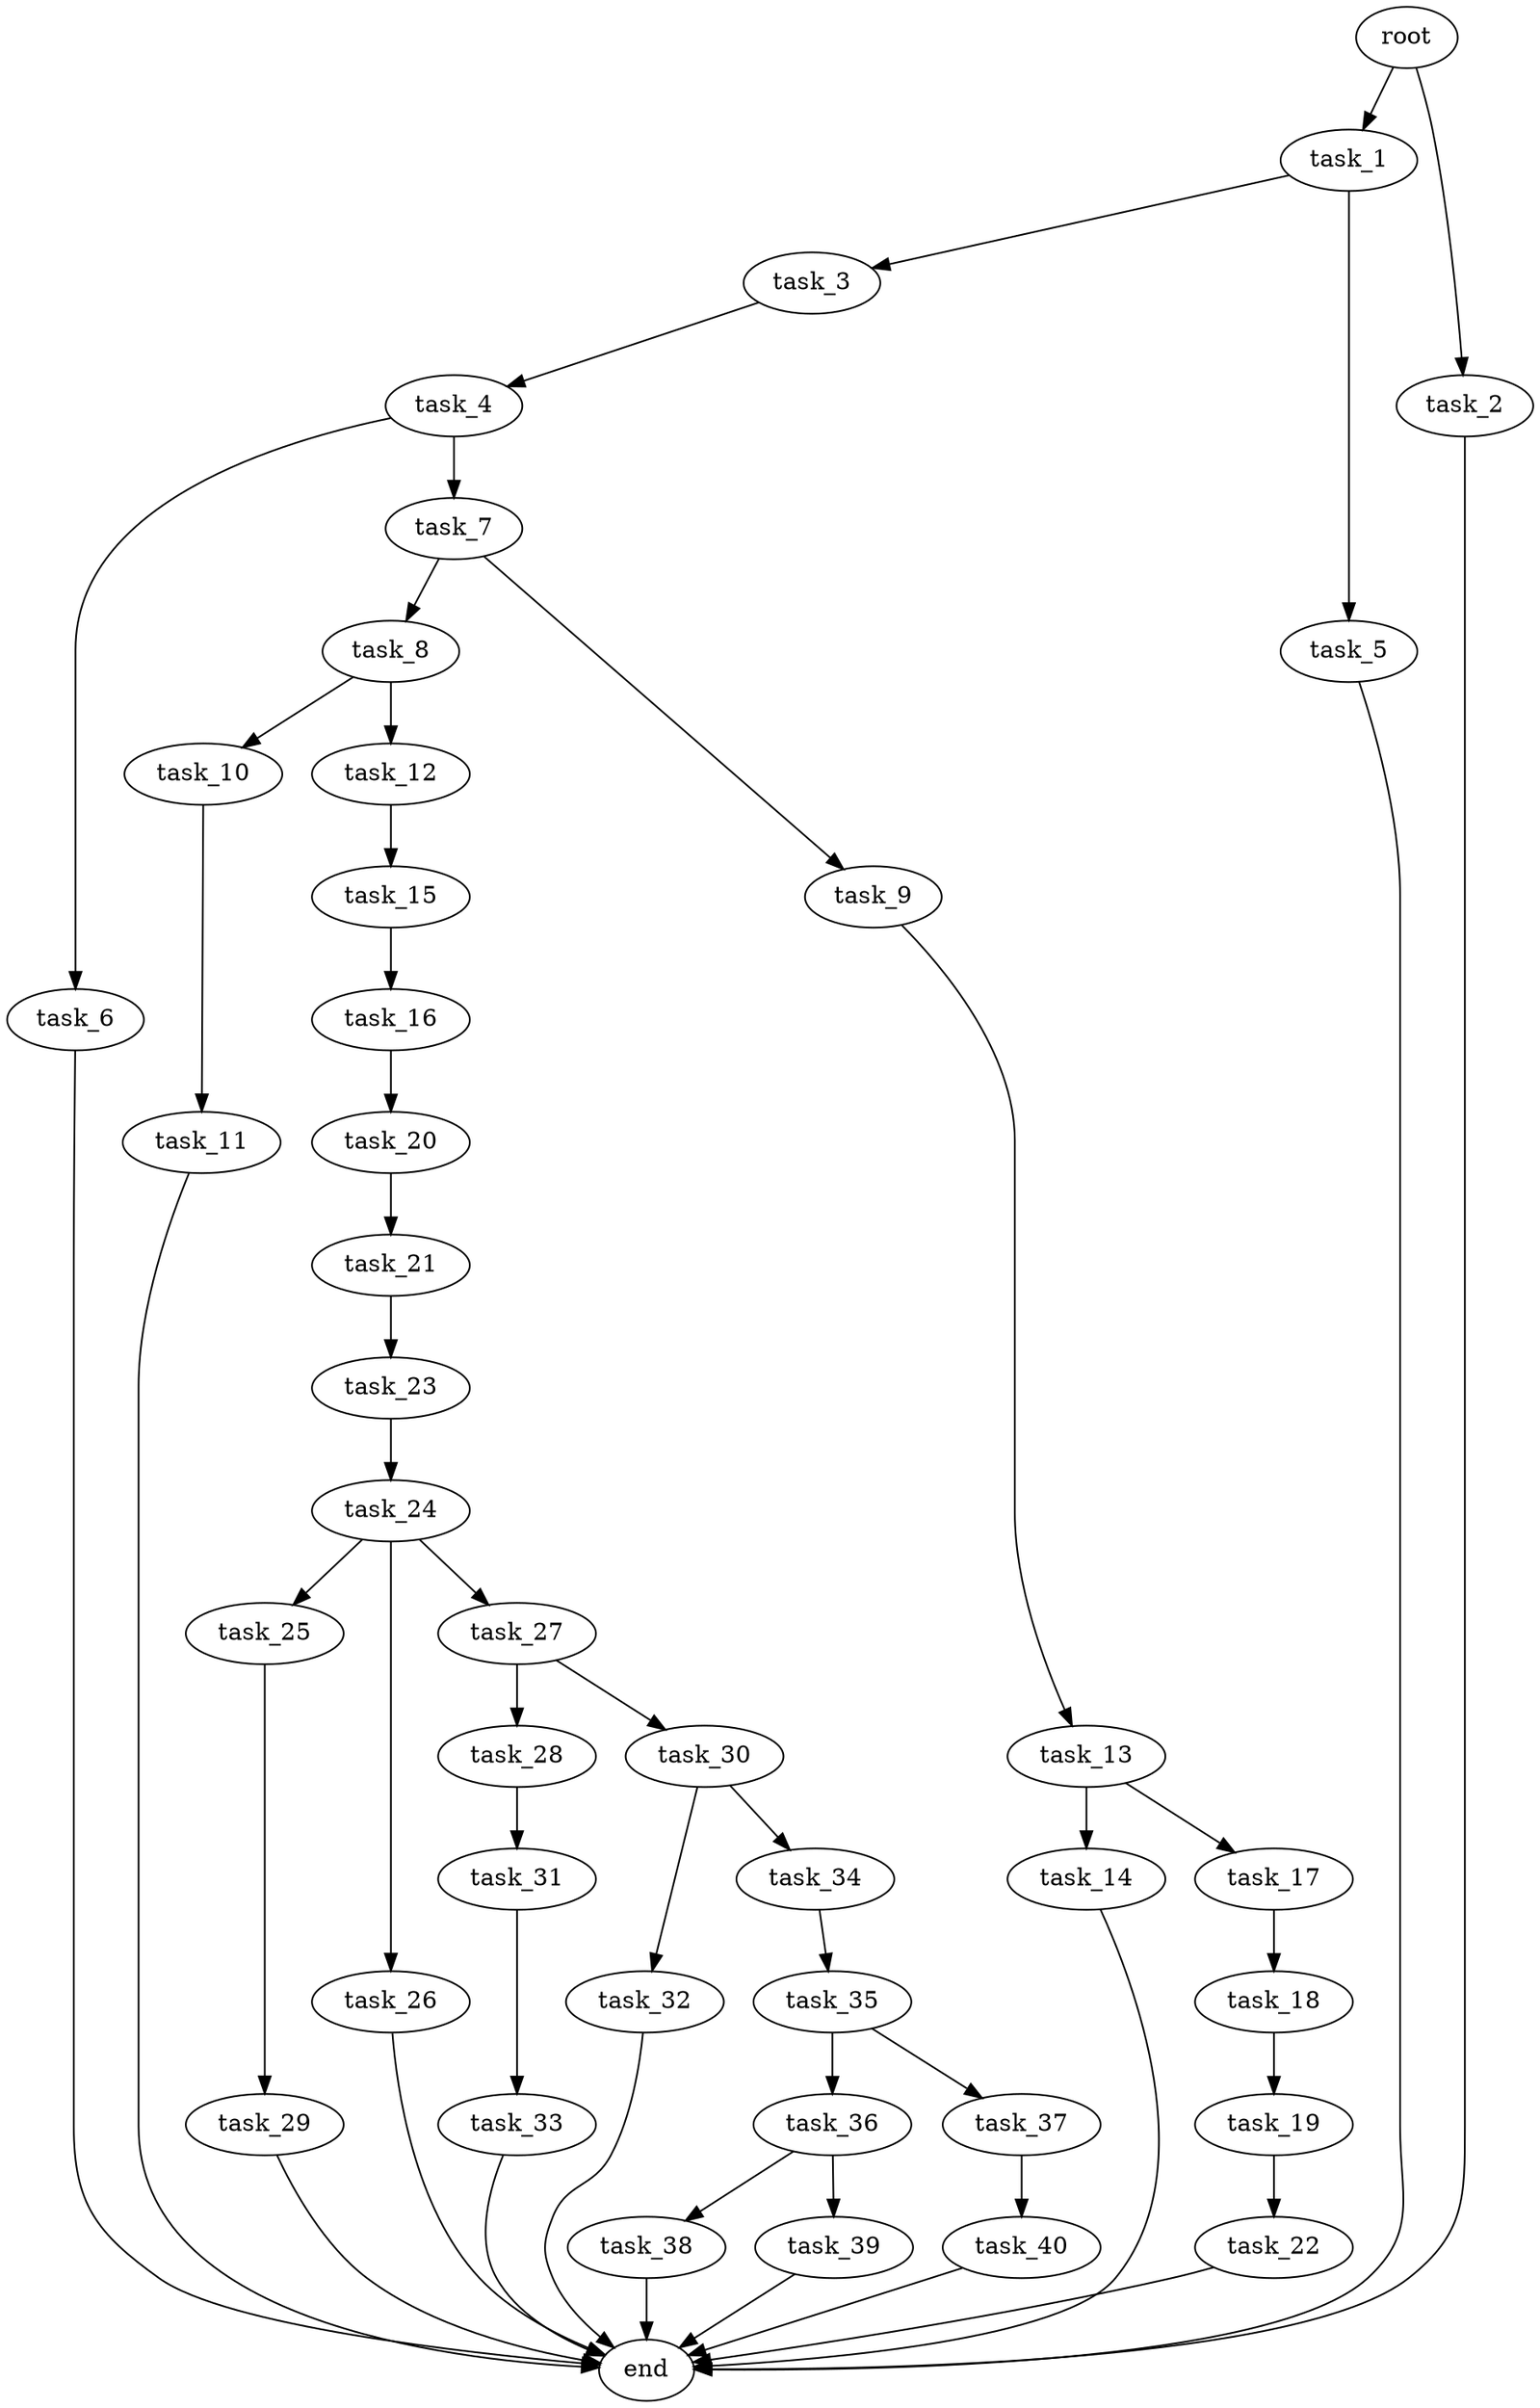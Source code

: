 digraph G {
  root [size="0.000000e+00"];
  task_1 [size="7.380507e+10"];
  task_2 [size="2.185486e+10"];
  task_3 [size="9.694650e+09"];
  task_4 [size="2.565309e+10"];
  task_5 [size="9.182116e+10"];
  task_6 [size="4.091973e+10"];
  task_7 [size="9.913165e+10"];
  task_8 [size="6.430549e+10"];
  task_9 [size="8.898126e+10"];
  task_10 [size="8.931134e+10"];
  task_11 [size="9.357361e+09"];
  task_12 [size="9.235748e+10"];
  task_13 [size="6.118129e+10"];
  task_14 [size="9.360081e+09"];
  task_15 [size="2.503916e+10"];
  task_16 [size="5.983636e+10"];
  task_17 [size="7.464431e+10"];
  task_18 [size="9.382779e+10"];
  task_19 [size="2.412859e+10"];
  task_20 [size="4.760649e+10"];
  task_21 [size="2.771538e+10"];
  task_22 [size="1.671210e+10"];
  task_23 [size="7.573507e+10"];
  task_24 [size="7.286917e+10"];
  task_25 [size="9.262356e+10"];
  task_26 [size="4.896005e+10"];
  task_27 [size="9.922577e+10"];
  task_28 [size="7.957427e+10"];
  task_29 [size="8.874795e+10"];
  task_30 [size="1.001835e+10"];
  task_31 [size="5.037501e+10"];
  task_32 [size="2.294063e+10"];
  task_33 [size="5.757172e+10"];
  task_34 [size="1.929026e+07"];
  task_35 [size="6.964094e+10"];
  task_36 [size="9.346614e+10"];
  task_37 [size="7.533521e+10"];
  task_38 [size="5.563312e+10"];
  task_39 [size="1.643779e+10"];
  task_40 [size="7.389268e+10"];
  end [size="0.000000e+00"];

  root -> task_1 [size="1.000000e-12"];
  root -> task_2 [size="1.000000e-12"];
  task_1 -> task_3 [size="9.694650e+07"];
  task_1 -> task_5 [size="9.182116e+08"];
  task_2 -> end [size="1.000000e-12"];
  task_3 -> task_4 [size="2.565309e+08"];
  task_4 -> task_6 [size="4.091973e+08"];
  task_4 -> task_7 [size="9.913165e+08"];
  task_5 -> end [size="1.000000e-12"];
  task_6 -> end [size="1.000000e-12"];
  task_7 -> task_8 [size="6.430549e+08"];
  task_7 -> task_9 [size="8.898126e+08"];
  task_8 -> task_10 [size="8.931134e+08"];
  task_8 -> task_12 [size="9.235748e+08"];
  task_9 -> task_13 [size="6.118129e+08"];
  task_10 -> task_11 [size="9.357361e+07"];
  task_11 -> end [size="1.000000e-12"];
  task_12 -> task_15 [size="2.503916e+08"];
  task_13 -> task_14 [size="9.360081e+07"];
  task_13 -> task_17 [size="7.464431e+08"];
  task_14 -> end [size="1.000000e-12"];
  task_15 -> task_16 [size="5.983636e+08"];
  task_16 -> task_20 [size="4.760649e+08"];
  task_17 -> task_18 [size="9.382779e+08"];
  task_18 -> task_19 [size="2.412859e+08"];
  task_19 -> task_22 [size="1.671210e+08"];
  task_20 -> task_21 [size="2.771538e+08"];
  task_21 -> task_23 [size="7.573507e+08"];
  task_22 -> end [size="1.000000e-12"];
  task_23 -> task_24 [size="7.286917e+08"];
  task_24 -> task_25 [size="9.262356e+08"];
  task_24 -> task_26 [size="4.896005e+08"];
  task_24 -> task_27 [size="9.922577e+08"];
  task_25 -> task_29 [size="8.874795e+08"];
  task_26 -> end [size="1.000000e-12"];
  task_27 -> task_28 [size="7.957427e+08"];
  task_27 -> task_30 [size="1.001835e+08"];
  task_28 -> task_31 [size="5.037501e+08"];
  task_29 -> end [size="1.000000e-12"];
  task_30 -> task_32 [size="2.294063e+08"];
  task_30 -> task_34 [size="1.929026e+05"];
  task_31 -> task_33 [size="5.757172e+08"];
  task_32 -> end [size="1.000000e-12"];
  task_33 -> end [size="1.000000e-12"];
  task_34 -> task_35 [size="6.964094e+08"];
  task_35 -> task_36 [size="9.346614e+08"];
  task_35 -> task_37 [size="7.533521e+08"];
  task_36 -> task_38 [size="5.563312e+08"];
  task_36 -> task_39 [size="1.643779e+08"];
  task_37 -> task_40 [size="7.389268e+08"];
  task_38 -> end [size="1.000000e-12"];
  task_39 -> end [size="1.000000e-12"];
  task_40 -> end [size="1.000000e-12"];
}
